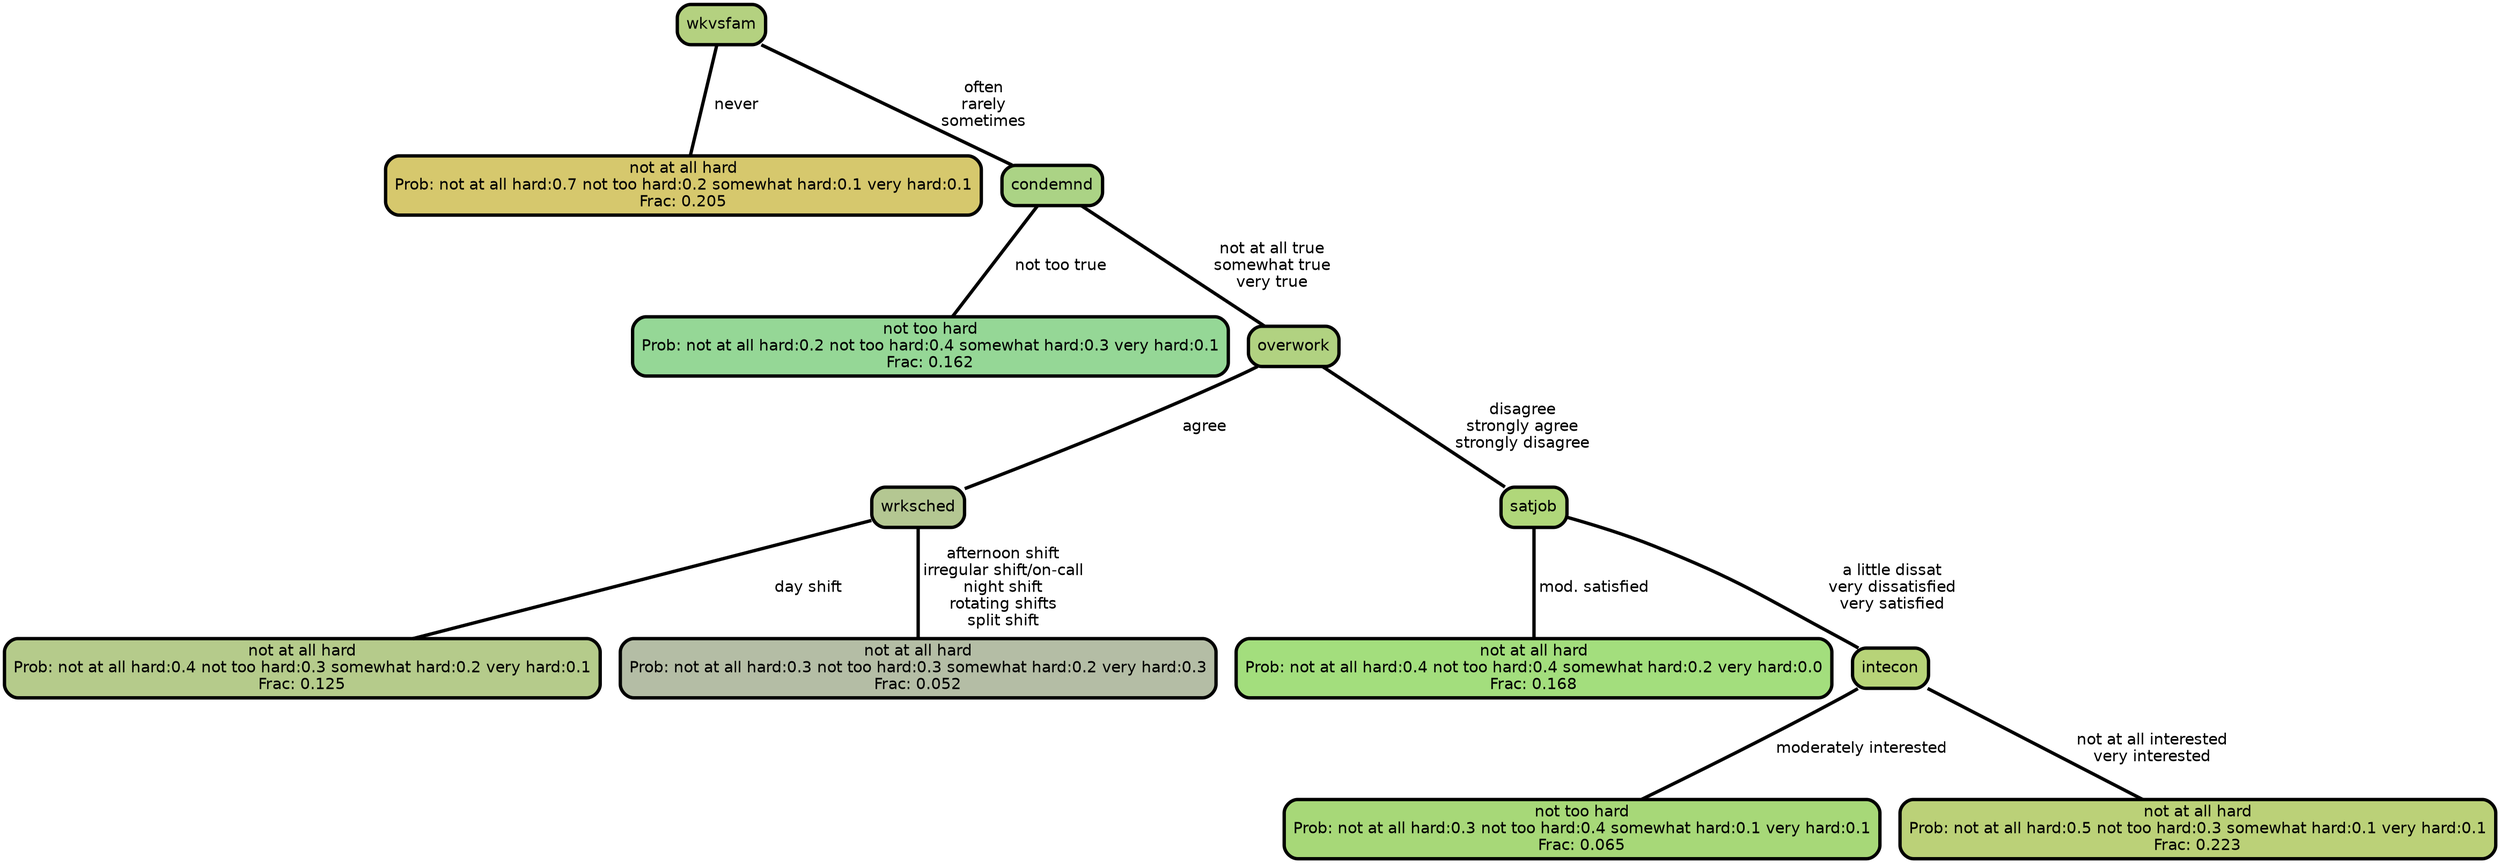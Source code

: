 graph Tree {
node [shape=box, style="filled, rounded",color="black",penwidth="3",fontcolor="black",                 fontname=helvetica] ;
graph [ranksep="0 equally", splines=straight,                 bgcolor=transparent, dpi=200] ;
edge [fontname=helvetica, color=black] ;
0 [label="not at all hard
Prob: not at all hard:0.7 not too hard:0.2 somewhat hard:0.1 very hard:0.1
Frac: 0.205", fillcolor="#d6c86d"] ;
1 [label="wkvsfam", fillcolor="#b4d180"] ;
2 [label="not too hard
Prob: not at all hard:0.2 not too hard:0.4 somewhat hard:0.3 very hard:0.1
Frac: 0.162", fillcolor="#95d796"] ;
3 [label="condemnd", fillcolor="#abd385"] ;
4 [label="not at all hard
Prob: not at all hard:0.4 not too hard:0.3 somewhat hard:0.2 very hard:0.1
Frac: 0.125", fillcolor="#b5cb8b"] ;
5 [label="wrksched", fillcolor="#b4c792"] ;
6 [label="not at all hard
Prob: not at all hard:0.3 not too hard:0.3 somewhat hard:0.2 very hard:0.3
Frac: 0.052", fillcolor="#b4bda5"] ;
7 [label="overwork", fillcolor="#b1d281"] ;
8 [label="not at all hard
Prob: not at all hard:0.4 not too hard:0.4 somewhat hard:0.2 very hard:0.0
Frac: 0.168", fillcolor="#a3de7d"] ;
9 [label="satjob", fillcolor="#b0d77a"] ;
10 [label="not too hard
Prob: not at all hard:0.3 not too hard:0.4 somewhat hard:0.1 very hard:0.1
Frac: 0.065", fillcolor="#a7d878"] ;
11 [label="intecon", fillcolor="#b7d378"] ;
12 [label="not at all hard
Prob: not at all hard:0.5 not too hard:0.3 somewhat hard:0.1 very hard:0.1
Frac: 0.223", fillcolor="#bbd178"] ;
1 -- 0 [label=" never",penwidth=3] ;
1 -- 3 [label=" often\n rarely\n sometimes",penwidth=3] ;
3 -- 2 [label=" not too true",penwidth=3] ;
3 -- 7 [label=" not at all true\n somewhat true\n very true",penwidth=3] ;
5 -- 4 [label=" day shift",penwidth=3] ;
5 -- 6 [label=" afternoon shift\n irregular shift/on-call\n night shift\n rotating shifts\n split shift",penwidth=3] ;
7 -- 5 [label=" agree",penwidth=3] ;
7 -- 9 [label=" disagree\n strongly agree\n strongly disagree",penwidth=3] ;
9 -- 8 [label=" mod. satisfied",penwidth=3] ;
9 -- 11 [label=" a little dissat\n very dissatisfied\n very satisfied",penwidth=3] ;
11 -- 10 [label=" moderately interested",penwidth=3] ;
11 -- 12 [label=" not at all interested\n very interested",penwidth=3] ;
{rank = same;}}